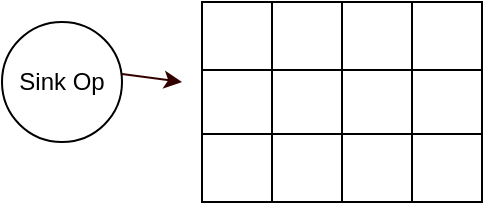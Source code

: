 <mxfile version="14.4.2" type="device"><diagram id="dzN43u1hBWLjYu7egHcY" name="Page-1"><mxGraphModel dx="1044" dy="589" grid="1" gridSize="10" guides="1" tooltips="1" connect="1" arrows="1" fold="1" page="1" pageScale="1" pageWidth="827" pageHeight="1169" math="0" shadow="0"><root><mxCell id="0"/><mxCell id="1" parent="0"/><mxCell id="-6lG72uoijFbQmzce9TR-4" value="Sink Op" style="ellipse;whiteSpace=wrap;html=1;" parent="1" vertex="1"><mxGeometry x="10" y="30" width="60" height="60" as="geometry"/></mxCell><mxCell id="TW2ww-MPRKSN2_upmwK--5" value="" style="endArrow=classic;html=1;strokeColor=#330000;fontFamily=Helvetica;exitX=1;exitY=0.5;exitDx=0;exitDy=0;" parent="1" edge="1"><mxGeometry width="50" height="50" relative="1" as="geometry"><mxPoint x="70" y="56" as="sourcePoint"/><mxPoint x="100" y="60" as="targetPoint"/></mxGeometry></mxCell><mxCell id="54VhB3zsTRfRKsyuwtZE-84" value="" style="shape=table;html=1;whiteSpace=wrap;startSize=0;container=1;collapsible=0;childLayout=tableLayout;" vertex="1" parent="1"><mxGeometry x="110" y="20" width="140" height="100" as="geometry"/></mxCell><mxCell id="54VhB3zsTRfRKsyuwtZE-85" value="" style="shape=partialRectangle;html=1;whiteSpace=wrap;collapsible=0;dropTarget=0;pointerEvents=0;fillColor=none;top=0;left=0;bottom=0;right=0;points=[[0,0.5],[1,0.5]];portConstraint=eastwest;" vertex="1" parent="54VhB3zsTRfRKsyuwtZE-84"><mxGeometry width="140" height="34" as="geometry"/></mxCell><mxCell id="54VhB3zsTRfRKsyuwtZE-86" value="" style="shape=partialRectangle;html=1;whiteSpace=wrap;connectable=0;overflow=hidden;fillColor=none;top=0;left=0;bottom=0;right=0;" vertex="1" parent="54VhB3zsTRfRKsyuwtZE-85"><mxGeometry width="35" height="34" as="geometry"/></mxCell><mxCell id="54VhB3zsTRfRKsyuwtZE-87" value="" style="shape=partialRectangle;html=1;whiteSpace=wrap;connectable=0;overflow=hidden;fillColor=none;top=0;left=0;bottom=0;right=0;" vertex="1" parent="54VhB3zsTRfRKsyuwtZE-85"><mxGeometry x="35" width="35" height="34" as="geometry"/></mxCell><mxCell id="54VhB3zsTRfRKsyuwtZE-88" value="" style="shape=partialRectangle;html=1;whiteSpace=wrap;connectable=0;overflow=hidden;fillColor=none;top=0;left=0;bottom=0;right=0;" vertex="1" parent="54VhB3zsTRfRKsyuwtZE-85"><mxGeometry x="70" width="35" height="34" as="geometry"/></mxCell><mxCell id="54VhB3zsTRfRKsyuwtZE-89" value="" style="shape=partialRectangle;html=1;whiteSpace=wrap;connectable=0;overflow=hidden;fillColor=none;top=0;left=0;bottom=0;right=0;" vertex="1" parent="54VhB3zsTRfRKsyuwtZE-85"><mxGeometry x="105" width="35" height="34" as="geometry"/></mxCell><mxCell id="54VhB3zsTRfRKsyuwtZE-90" value="" style="shape=partialRectangle;html=1;whiteSpace=wrap;collapsible=0;dropTarget=0;pointerEvents=0;fillColor=none;top=0;left=0;bottom=0;right=0;points=[[0,0.5],[1,0.5]];portConstraint=eastwest;" vertex="1" parent="54VhB3zsTRfRKsyuwtZE-84"><mxGeometry y="34" width="140" height="32" as="geometry"/></mxCell><mxCell id="54VhB3zsTRfRKsyuwtZE-91" value="" style="shape=partialRectangle;html=1;whiteSpace=wrap;connectable=0;overflow=hidden;fillColor=none;top=0;left=0;bottom=0;right=0;" vertex="1" parent="54VhB3zsTRfRKsyuwtZE-90"><mxGeometry width="35" height="32" as="geometry"/></mxCell><mxCell id="54VhB3zsTRfRKsyuwtZE-92" value="" style="shape=partialRectangle;html=1;whiteSpace=wrap;connectable=0;overflow=hidden;fillColor=none;top=0;left=0;bottom=0;right=0;" vertex="1" parent="54VhB3zsTRfRKsyuwtZE-90"><mxGeometry x="35" width="35" height="32" as="geometry"/></mxCell><mxCell id="54VhB3zsTRfRKsyuwtZE-93" value="" style="shape=partialRectangle;html=1;whiteSpace=wrap;connectable=0;overflow=hidden;fillColor=none;top=0;left=0;bottom=0;right=0;" vertex="1" parent="54VhB3zsTRfRKsyuwtZE-90"><mxGeometry x="70" width="35" height="32" as="geometry"/></mxCell><mxCell id="54VhB3zsTRfRKsyuwtZE-94" value="" style="shape=partialRectangle;html=1;whiteSpace=wrap;connectable=0;overflow=hidden;fillColor=none;top=0;left=0;bottom=0;right=0;" vertex="1" parent="54VhB3zsTRfRKsyuwtZE-90"><mxGeometry x="105" width="35" height="32" as="geometry"/></mxCell><mxCell id="54VhB3zsTRfRKsyuwtZE-95" value="" style="shape=partialRectangle;html=1;whiteSpace=wrap;collapsible=0;dropTarget=0;pointerEvents=0;fillColor=none;top=0;left=0;bottom=0;right=0;points=[[0,0.5],[1,0.5]];portConstraint=eastwest;" vertex="1" parent="54VhB3zsTRfRKsyuwtZE-84"><mxGeometry y="66" width="140" height="34" as="geometry"/></mxCell><mxCell id="54VhB3zsTRfRKsyuwtZE-96" value="" style="shape=partialRectangle;html=1;whiteSpace=wrap;connectable=0;overflow=hidden;fillColor=none;top=0;left=0;bottom=0;right=0;" vertex="1" parent="54VhB3zsTRfRKsyuwtZE-95"><mxGeometry width="35" height="34" as="geometry"/></mxCell><mxCell id="54VhB3zsTRfRKsyuwtZE-97" value="" style="shape=partialRectangle;html=1;whiteSpace=wrap;connectable=0;overflow=hidden;fillColor=none;top=0;left=0;bottom=0;right=0;" vertex="1" parent="54VhB3zsTRfRKsyuwtZE-95"><mxGeometry x="35" width="35" height="34" as="geometry"/></mxCell><mxCell id="54VhB3zsTRfRKsyuwtZE-98" value="" style="shape=partialRectangle;html=1;whiteSpace=wrap;connectable=0;overflow=hidden;fillColor=none;top=0;left=0;bottom=0;right=0;" vertex="1" parent="54VhB3zsTRfRKsyuwtZE-95"><mxGeometry x="70" width="35" height="34" as="geometry"/></mxCell><mxCell id="54VhB3zsTRfRKsyuwtZE-99" value="" style="shape=partialRectangle;html=1;whiteSpace=wrap;connectable=0;overflow=hidden;fillColor=none;top=0;left=0;bottom=0;right=0;" vertex="1" parent="54VhB3zsTRfRKsyuwtZE-95"><mxGeometry x="105" width="35" height="34" as="geometry"/></mxCell></root></mxGraphModel></diagram></mxfile>